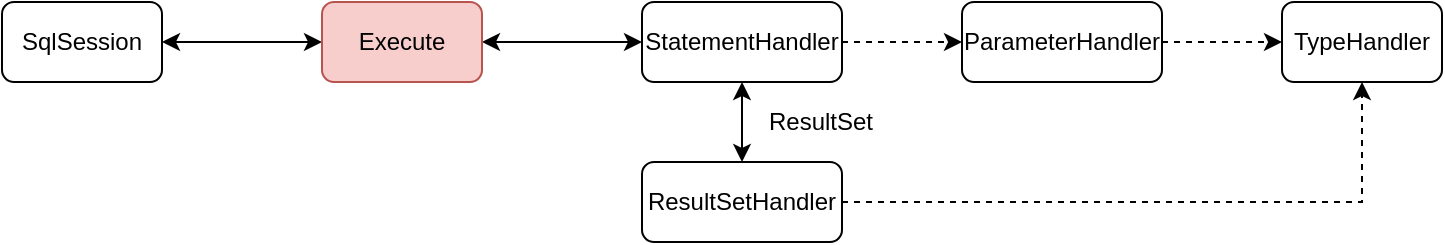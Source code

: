 <mxfile version="15.8.7" type="device"><diagram id="MgQ8LY0SwPECr4YMLSft" name="第 1 页"><mxGraphModel dx="943" dy="785" grid="1" gridSize="10" guides="1" tooltips="1" connect="1" arrows="1" fold="1" page="1" pageScale="1" pageWidth="827" pageHeight="1169" math="0" shadow="0"><root><mxCell id="0"/><mxCell id="1" parent="0"/><mxCell id="d9DeX4fqH4kkBC__VEpm-3" style="edgeStyle=orthogonalEdgeStyle;rounded=0;orthogonalLoop=1;jettySize=auto;html=1;entryX=0;entryY=0.5;entryDx=0;entryDy=0;startArrow=classic;startFill=1;" edge="1" parent="1" source="d9DeX4fqH4kkBC__VEpm-1" target="d9DeX4fqH4kkBC__VEpm-2"><mxGeometry relative="1" as="geometry"/></mxCell><mxCell id="d9DeX4fqH4kkBC__VEpm-1" value="SqlSession" style="rounded=1;whiteSpace=wrap;html=1;" vertex="1" parent="1"><mxGeometry x="40" y="120" width="80" height="40" as="geometry"/></mxCell><mxCell id="d9DeX4fqH4kkBC__VEpm-6" style="edgeStyle=orthogonalEdgeStyle;rounded=0;orthogonalLoop=1;jettySize=auto;html=1;entryX=0;entryY=0.5;entryDx=0;entryDy=0;startArrow=classic;startFill=1;" edge="1" parent="1" source="d9DeX4fqH4kkBC__VEpm-2" target="d9DeX4fqH4kkBC__VEpm-4"><mxGeometry relative="1" as="geometry"/></mxCell><mxCell id="d9DeX4fqH4kkBC__VEpm-2" value="Execute" style="rounded=1;whiteSpace=wrap;html=1;fillColor=#f8cecc;strokeColor=#b85450;" vertex="1" parent="1"><mxGeometry x="200" y="120" width="80" height="40" as="geometry"/></mxCell><mxCell id="d9DeX4fqH4kkBC__VEpm-8" style="edgeStyle=orthogonalEdgeStyle;rounded=0;orthogonalLoop=1;jettySize=auto;html=1;entryX=0;entryY=0.5;entryDx=0;entryDy=0;dashed=1;" edge="1" parent="1" source="d9DeX4fqH4kkBC__VEpm-4" target="d9DeX4fqH4kkBC__VEpm-7"><mxGeometry relative="1" as="geometry"/></mxCell><mxCell id="d9DeX4fqH4kkBC__VEpm-12" style="edgeStyle=orthogonalEdgeStyle;rounded=0;orthogonalLoop=1;jettySize=auto;html=1;startArrow=classic;startFill=1;" edge="1" parent="1" source="d9DeX4fqH4kkBC__VEpm-4" target="d9DeX4fqH4kkBC__VEpm-11"><mxGeometry relative="1" as="geometry"/></mxCell><mxCell id="d9DeX4fqH4kkBC__VEpm-4" value="StatementHandler" style="rounded=1;whiteSpace=wrap;html=1;" vertex="1" parent="1"><mxGeometry x="360" y="120" width="100" height="40" as="geometry"/></mxCell><mxCell id="d9DeX4fqH4kkBC__VEpm-10" style="edgeStyle=orthogonalEdgeStyle;rounded=0;orthogonalLoop=1;jettySize=auto;html=1;entryX=0;entryY=0.5;entryDx=0;entryDy=0;dashed=1;" edge="1" parent="1" source="d9DeX4fqH4kkBC__VEpm-7" target="d9DeX4fqH4kkBC__VEpm-9"><mxGeometry relative="1" as="geometry"/></mxCell><mxCell id="d9DeX4fqH4kkBC__VEpm-7" value="ParameterHandler" style="rounded=1;whiteSpace=wrap;html=1;" vertex="1" parent="1"><mxGeometry x="520" y="120" width="100" height="40" as="geometry"/></mxCell><mxCell id="d9DeX4fqH4kkBC__VEpm-9" value="TypeHandler" style="rounded=1;whiteSpace=wrap;html=1;" vertex="1" parent="1"><mxGeometry x="680" y="120" width="80" height="40" as="geometry"/></mxCell><mxCell id="d9DeX4fqH4kkBC__VEpm-14" style="edgeStyle=orthogonalEdgeStyle;rounded=0;orthogonalLoop=1;jettySize=auto;html=1;dashed=1;" edge="1" parent="1" source="d9DeX4fqH4kkBC__VEpm-11" target="d9DeX4fqH4kkBC__VEpm-9"><mxGeometry relative="1" as="geometry"/></mxCell><mxCell id="d9DeX4fqH4kkBC__VEpm-11" value="ResultSetHandler" style="rounded=1;whiteSpace=wrap;html=1;" vertex="1" parent="1"><mxGeometry x="360" y="200" width="100" height="40" as="geometry"/></mxCell><mxCell id="d9DeX4fqH4kkBC__VEpm-13" value="ResultSet" style="text;html=1;align=center;verticalAlign=middle;resizable=0;points=[];autosize=1;strokeColor=none;fillColor=none;" vertex="1" parent="1"><mxGeometry x="414" y="170" width="70" height="20" as="geometry"/></mxCell></root></mxGraphModel></diagram></mxfile>